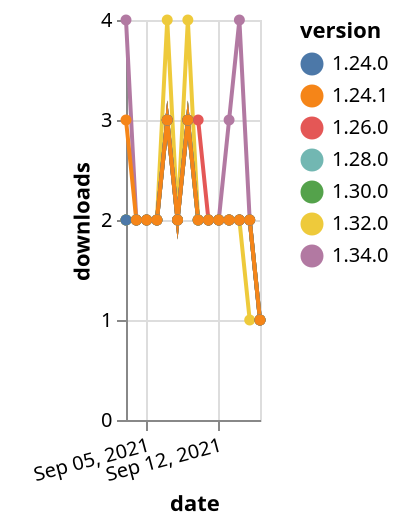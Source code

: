{"$schema": "https://vega.github.io/schema/vega-lite/v5.json", "description": "A simple bar chart with embedded data.", "data": {"values": [{"date": "2021-09-03", "total": 215, "delta": 4, "version": "1.34.0"}, {"date": "2021-09-04", "total": 217, "delta": 2, "version": "1.34.0"}, {"date": "2021-09-05", "total": 219, "delta": 2, "version": "1.34.0"}, {"date": "2021-09-06", "total": 221, "delta": 2, "version": "1.34.0"}, {"date": "2021-09-07", "total": 224, "delta": 3, "version": "1.34.0"}, {"date": "2021-09-08", "total": 226, "delta": 2, "version": "1.34.0"}, {"date": "2021-09-09", "total": 229, "delta": 3, "version": "1.34.0"}, {"date": "2021-09-10", "total": 231, "delta": 2, "version": "1.34.0"}, {"date": "2021-09-11", "total": 233, "delta": 2, "version": "1.34.0"}, {"date": "2021-09-12", "total": 235, "delta": 2, "version": "1.34.0"}, {"date": "2021-09-13", "total": 238, "delta": 3, "version": "1.34.0"}, {"date": "2021-09-14", "total": 242, "delta": 4, "version": "1.34.0"}, {"date": "2021-09-15", "total": 244, "delta": 2, "version": "1.34.0"}, {"date": "2021-09-16", "total": 245, "delta": 1, "version": "1.34.0"}, {"date": "2021-09-03", "total": 686, "delta": 2, "version": "1.32.0"}, {"date": "2021-09-04", "total": 688, "delta": 2, "version": "1.32.0"}, {"date": "2021-09-05", "total": 690, "delta": 2, "version": "1.32.0"}, {"date": "2021-09-06", "total": 692, "delta": 2, "version": "1.32.0"}, {"date": "2021-09-07", "total": 696, "delta": 4, "version": "1.32.0"}, {"date": "2021-09-08", "total": 698, "delta": 2, "version": "1.32.0"}, {"date": "2021-09-09", "total": 702, "delta": 4, "version": "1.32.0"}, {"date": "2021-09-10", "total": 704, "delta": 2, "version": "1.32.0"}, {"date": "2021-09-11", "total": 706, "delta": 2, "version": "1.32.0"}, {"date": "2021-09-12", "total": 708, "delta": 2, "version": "1.32.0"}, {"date": "2021-09-13", "total": 710, "delta": 2, "version": "1.32.0"}, {"date": "2021-09-14", "total": 712, "delta": 2, "version": "1.32.0"}, {"date": "2021-09-15", "total": 713, "delta": 1, "version": "1.32.0"}, {"date": "2021-09-16", "total": 714, "delta": 1, "version": "1.32.0"}, {"date": "2021-09-03", "total": 1464, "delta": 2, "version": "1.28.0"}, {"date": "2021-09-04", "total": 1466, "delta": 2, "version": "1.28.0"}, {"date": "2021-09-05", "total": 1468, "delta": 2, "version": "1.28.0"}, {"date": "2021-09-06", "total": 1470, "delta": 2, "version": "1.28.0"}, {"date": "2021-09-07", "total": 1473, "delta": 3, "version": "1.28.0"}, {"date": "2021-09-08", "total": 1475, "delta": 2, "version": "1.28.0"}, {"date": "2021-09-09", "total": 1478, "delta": 3, "version": "1.28.0"}, {"date": "2021-09-10", "total": 1480, "delta": 2, "version": "1.28.0"}, {"date": "2021-09-11", "total": 1482, "delta": 2, "version": "1.28.0"}, {"date": "2021-09-12", "total": 1484, "delta": 2, "version": "1.28.0"}, {"date": "2021-09-13", "total": 1486, "delta": 2, "version": "1.28.0"}, {"date": "2021-09-14", "total": 1488, "delta": 2, "version": "1.28.0"}, {"date": "2021-09-15", "total": 1490, "delta": 2, "version": "1.28.0"}, {"date": "2021-09-16", "total": 1491, "delta": 1, "version": "1.28.0"}, {"date": "2021-09-03", "total": 1692, "delta": 2, "version": "1.26.0"}, {"date": "2021-09-04", "total": 1694, "delta": 2, "version": "1.26.0"}, {"date": "2021-09-05", "total": 1696, "delta": 2, "version": "1.26.0"}, {"date": "2021-09-06", "total": 1698, "delta": 2, "version": "1.26.0"}, {"date": "2021-09-07", "total": 1701, "delta": 3, "version": "1.26.0"}, {"date": "2021-09-08", "total": 1703, "delta": 2, "version": "1.26.0"}, {"date": "2021-09-09", "total": 1706, "delta": 3, "version": "1.26.0"}, {"date": "2021-09-10", "total": 1709, "delta": 3, "version": "1.26.0"}, {"date": "2021-09-11", "total": 1711, "delta": 2, "version": "1.26.0"}, {"date": "2021-09-12", "total": 1713, "delta": 2, "version": "1.26.0"}, {"date": "2021-09-13", "total": 1715, "delta": 2, "version": "1.26.0"}, {"date": "2021-09-14", "total": 1717, "delta": 2, "version": "1.26.0"}, {"date": "2021-09-15", "total": 1719, "delta": 2, "version": "1.26.0"}, {"date": "2021-09-16", "total": 1720, "delta": 1, "version": "1.26.0"}, {"date": "2021-09-03", "total": 988, "delta": 2, "version": "1.30.0"}, {"date": "2021-09-04", "total": 990, "delta": 2, "version": "1.30.0"}, {"date": "2021-09-05", "total": 992, "delta": 2, "version": "1.30.0"}, {"date": "2021-09-06", "total": 994, "delta": 2, "version": "1.30.0"}, {"date": "2021-09-07", "total": 997, "delta": 3, "version": "1.30.0"}, {"date": "2021-09-08", "total": 999, "delta": 2, "version": "1.30.0"}, {"date": "2021-09-09", "total": 1002, "delta": 3, "version": "1.30.0"}, {"date": "2021-09-10", "total": 1004, "delta": 2, "version": "1.30.0"}, {"date": "2021-09-11", "total": 1006, "delta": 2, "version": "1.30.0"}, {"date": "2021-09-12", "total": 1008, "delta": 2, "version": "1.30.0"}, {"date": "2021-09-13", "total": 1010, "delta": 2, "version": "1.30.0"}, {"date": "2021-09-14", "total": 1012, "delta": 2, "version": "1.30.0"}, {"date": "2021-09-15", "total": 1014, "delta": 2, "version": "1.30.0"}, {"date": "2021-09-16", "total": 1015, "delta": 1, "version": "1.30.0"}, {"date": "2021-09-03", "total": 2068, "delta": 2, "version": "1.24.0"}, {"date": "2021-09-04", "total": 2070, "delta": 2, "version": "1.24.0"}, {"date": "2021-09-05", "total": 2072, "delta": 2, "version": "1.24.0"}, {"date": "2021-09-06", "total": 2074, "delta": 2, "version": "1.24.0"}, {"date": "2021-09-07", "total": 2077, "delta": 3, "version": "1.24.0"}, {"date": "2021-09-08", "total": 2079, "delta": 2, "version": "1.24.0"}, {"date": "2021-09-09", "total": 2082, "delta": 3, "version": "1.24.0"}, {"date": "2021-09-10", "total": 2084, "delta": 2, "version": "1.24.0"}, {"date": "2021-09-11", "total": 2086, "delta": 2, "version": "1.24.0"}, {"date": "2021-09-12", "total": 2088, "delta": 2, "version": "1.24.0"}, {"date": "2021-09-13", "total": 2090, "delta": 2, "version": "1.24.0"}, {"date": "2021-09-14", "total": 2092, "delta": 2, "version": "1.24.0"}, {"date": "2021-09-15", "total": 2094, "delta": 2, "version": "1.24.0"}, {"date": "2021-09-16", "total": 2095, "delta": 1, "version": "1.24.0"}, {"date": "2021-09-03", "total": 1967, "delta": 3, "version": "1.24.1"}, {"date": "2021-09-04", "total": 1969, "delta": 2, "version": "1.24.1"}, {"date": "2021-09-05", "total": 1971, "delta": 2, "version": "1.24.1"}, {"date": "2021-09-06", "total": 1973, "delta": 2, "version": "1.24.1"}, {"date": "2021-09-07", "total": 1976, "delta": 3, "version": "1.24.1"}, {"date": "2021-09-08", "total": 1978, "delta": 2, "version": "1.24.1"}, {"date": "2021-09-09", "total": 1981, "delta": 3, "version": "1.24.1"}, {"date": "2021-09-10", "total": 1983, "delta": 2, "version": "1.24.1"}, {"date": "2021-09-11", "total": 1985, "delta": 2, "version": "1.24.1"}, {"date": "2021-09-12", "total": 1987, "delta": 2, "version": "1.24.1"}, {"date": "2021-09-13", "total": 1989, "delta": 2, "version": "1.24.1"}, {"date": "2021-09-14", "total": 1991, "delta": 2, "version": "1.24.1"}, {"date": "2021-09-15", "total": 1993, "delta": 2, "version": "1.24.1"}, {"date": "2021-09-16", "total": 1994, "delta": 1, "version": "1.24.1"}]}, "width": "container", "mark": {"type": "line", "point": {"filled": true}}, "encoding": {"x": {"field": "date", "type": "temporal", "timeUnit": "yearmonthdate", "title": "date", "axis": {"labelAngle": -15}}, "y": {"field": "delta", "type": "quantitative", "title": "downloads"}, "color": {"field": "version", "type": "nominal"}, "tooltip": {"field": "delta"}}}